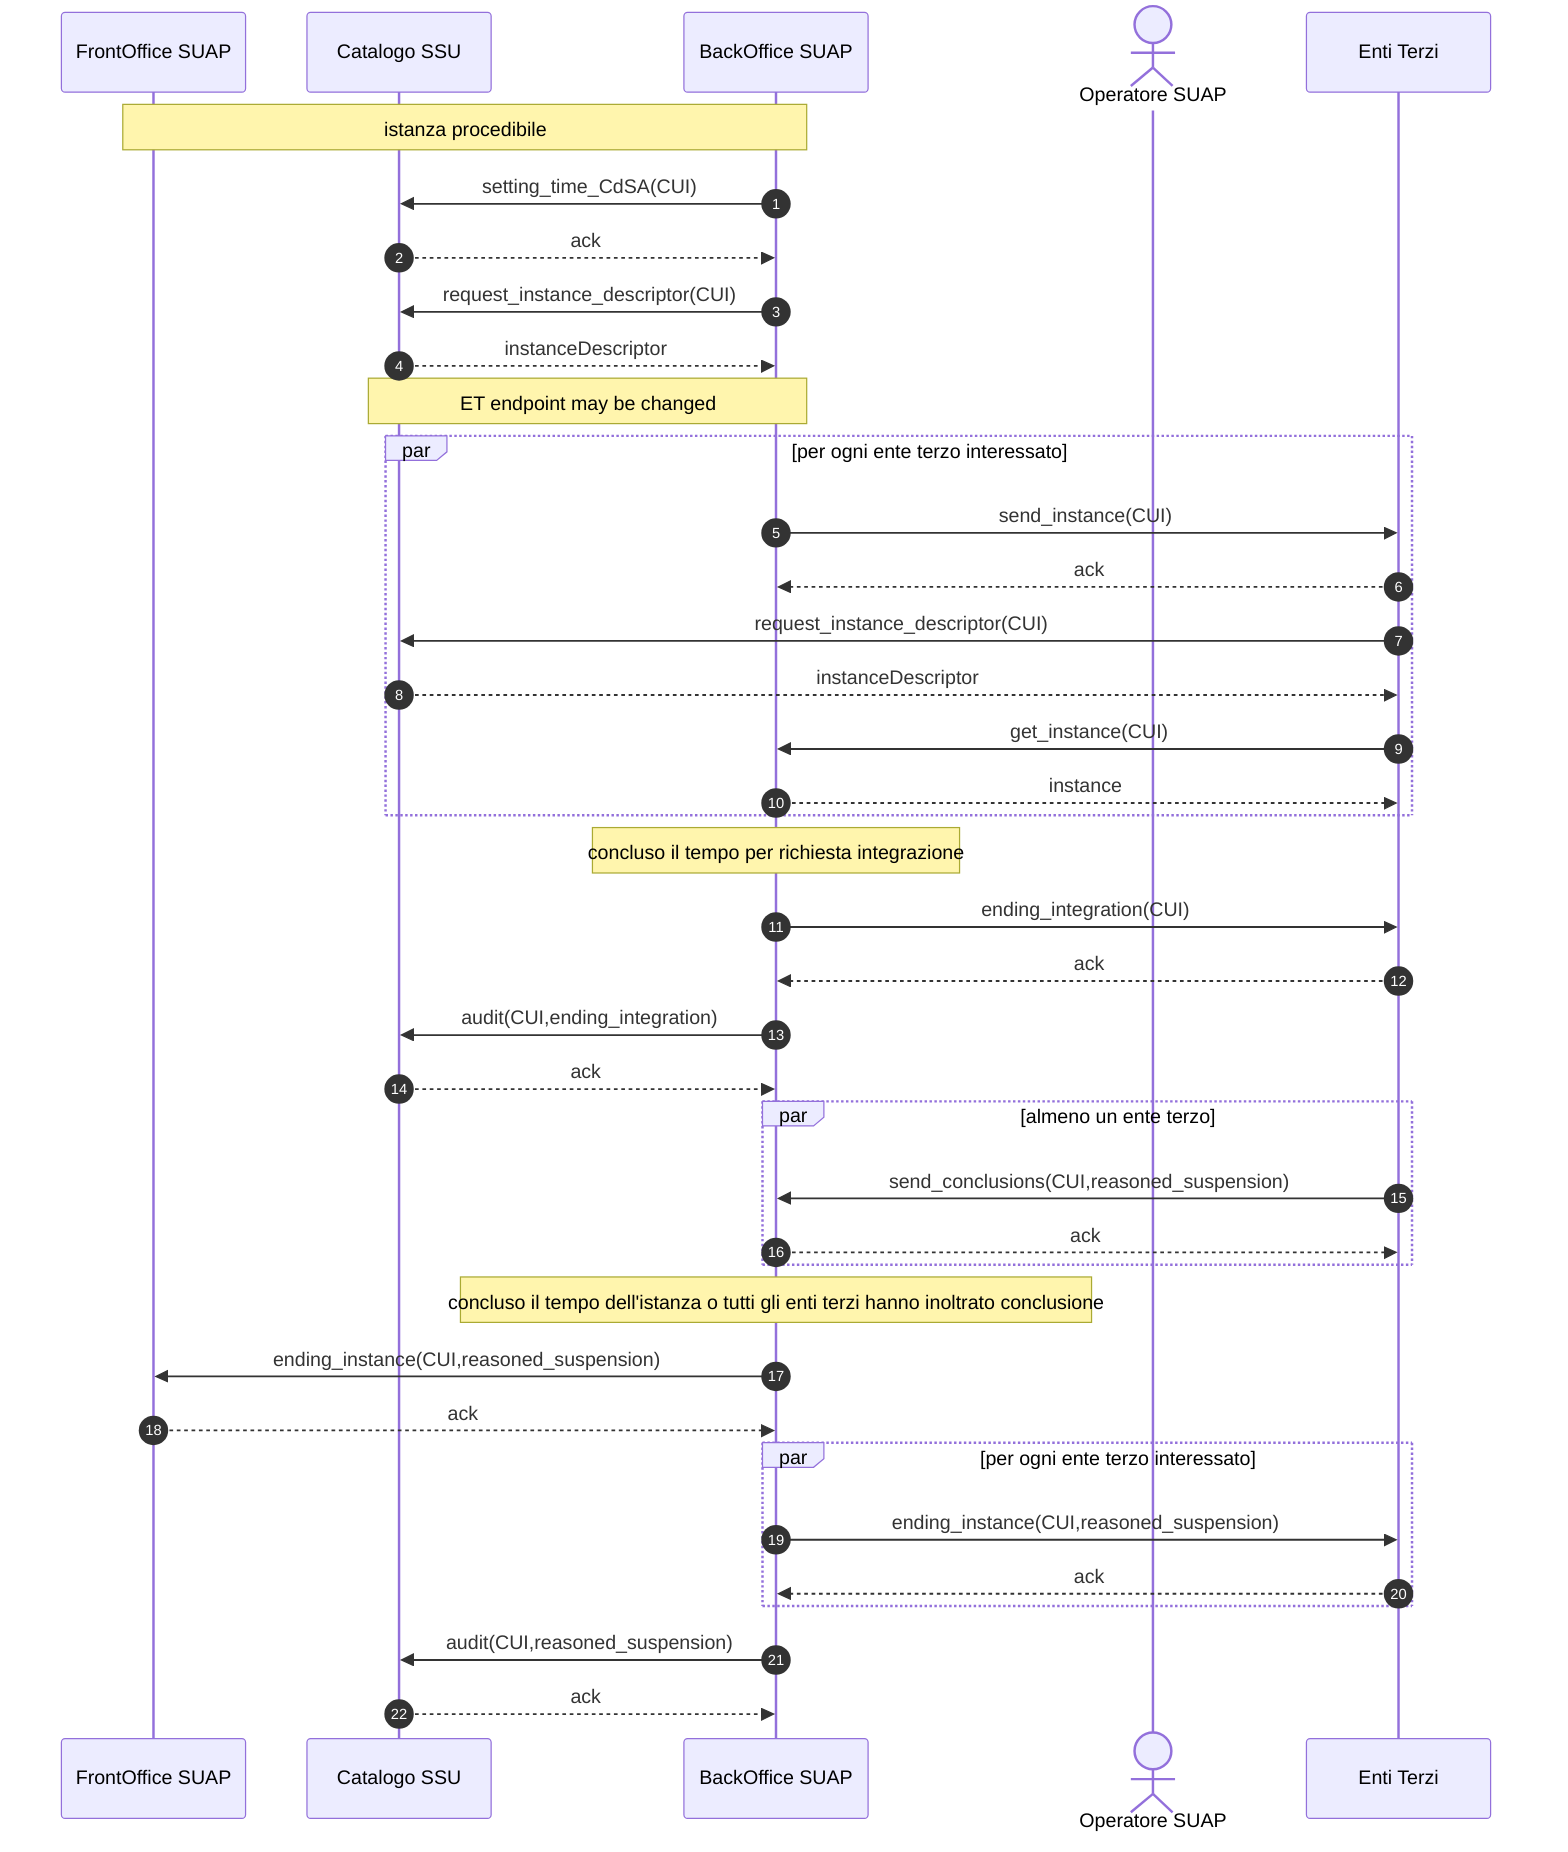 sequenceDiagram
    autonumber
 
    participant F as FrontOffice SUAP
    participant C as Catalogo SSU    
    participant B as BackOffice SUAP    
    actor O as Operatore SUAP    
    participant E as Enti Terzi    
 
    Note over F,B: istanza procedibile

    B ->> C: setting_time_CdSA(CUI)
    C -->> B: ack

    B ->> C: request_instance_descriptor(CUI)
    C -->> B: instanceDescriptor
    Note over C,B: ET endpoint may be changed
    
    par per ogni ente terzo interessato        
        B ->> E: send_instance(CUI)
        E -->> B: ack
        E ->> C: request_instance_descriptor(CUI)
        C -->> E: instanceDescriptor
        E ->> B: get_instance(CUI)
        B -->> E: instance
    end
   
    Note over B: concluso il tempo per richiesta integrazione
    B ->> E: ending_integration(CUI)
    E -->> B: ack
    B ->> C: audit(CUI,ending_integration)
    C -->> B: ack

    par almeno un ente terzo
        E ->> B: send_conclusions(CUI,reasoned_suspension)
        B -->> E: ack            
    end

    Note over B: concluso il tempo dell'istanza o tutti gli enti terzi hanno inoltrato conclusione
    B ->> F: ending_instance(CUI,reasoned_suspension)
    F -->> B: ack            
    par per ogni ente terzo interessato
        B ->> E: ending_instance(CUI,reasoned_suspension)
        E -->> B: ack
    end
    B ->> C: audit(CUI,reasoned_suspension)
    C -->> B: ack